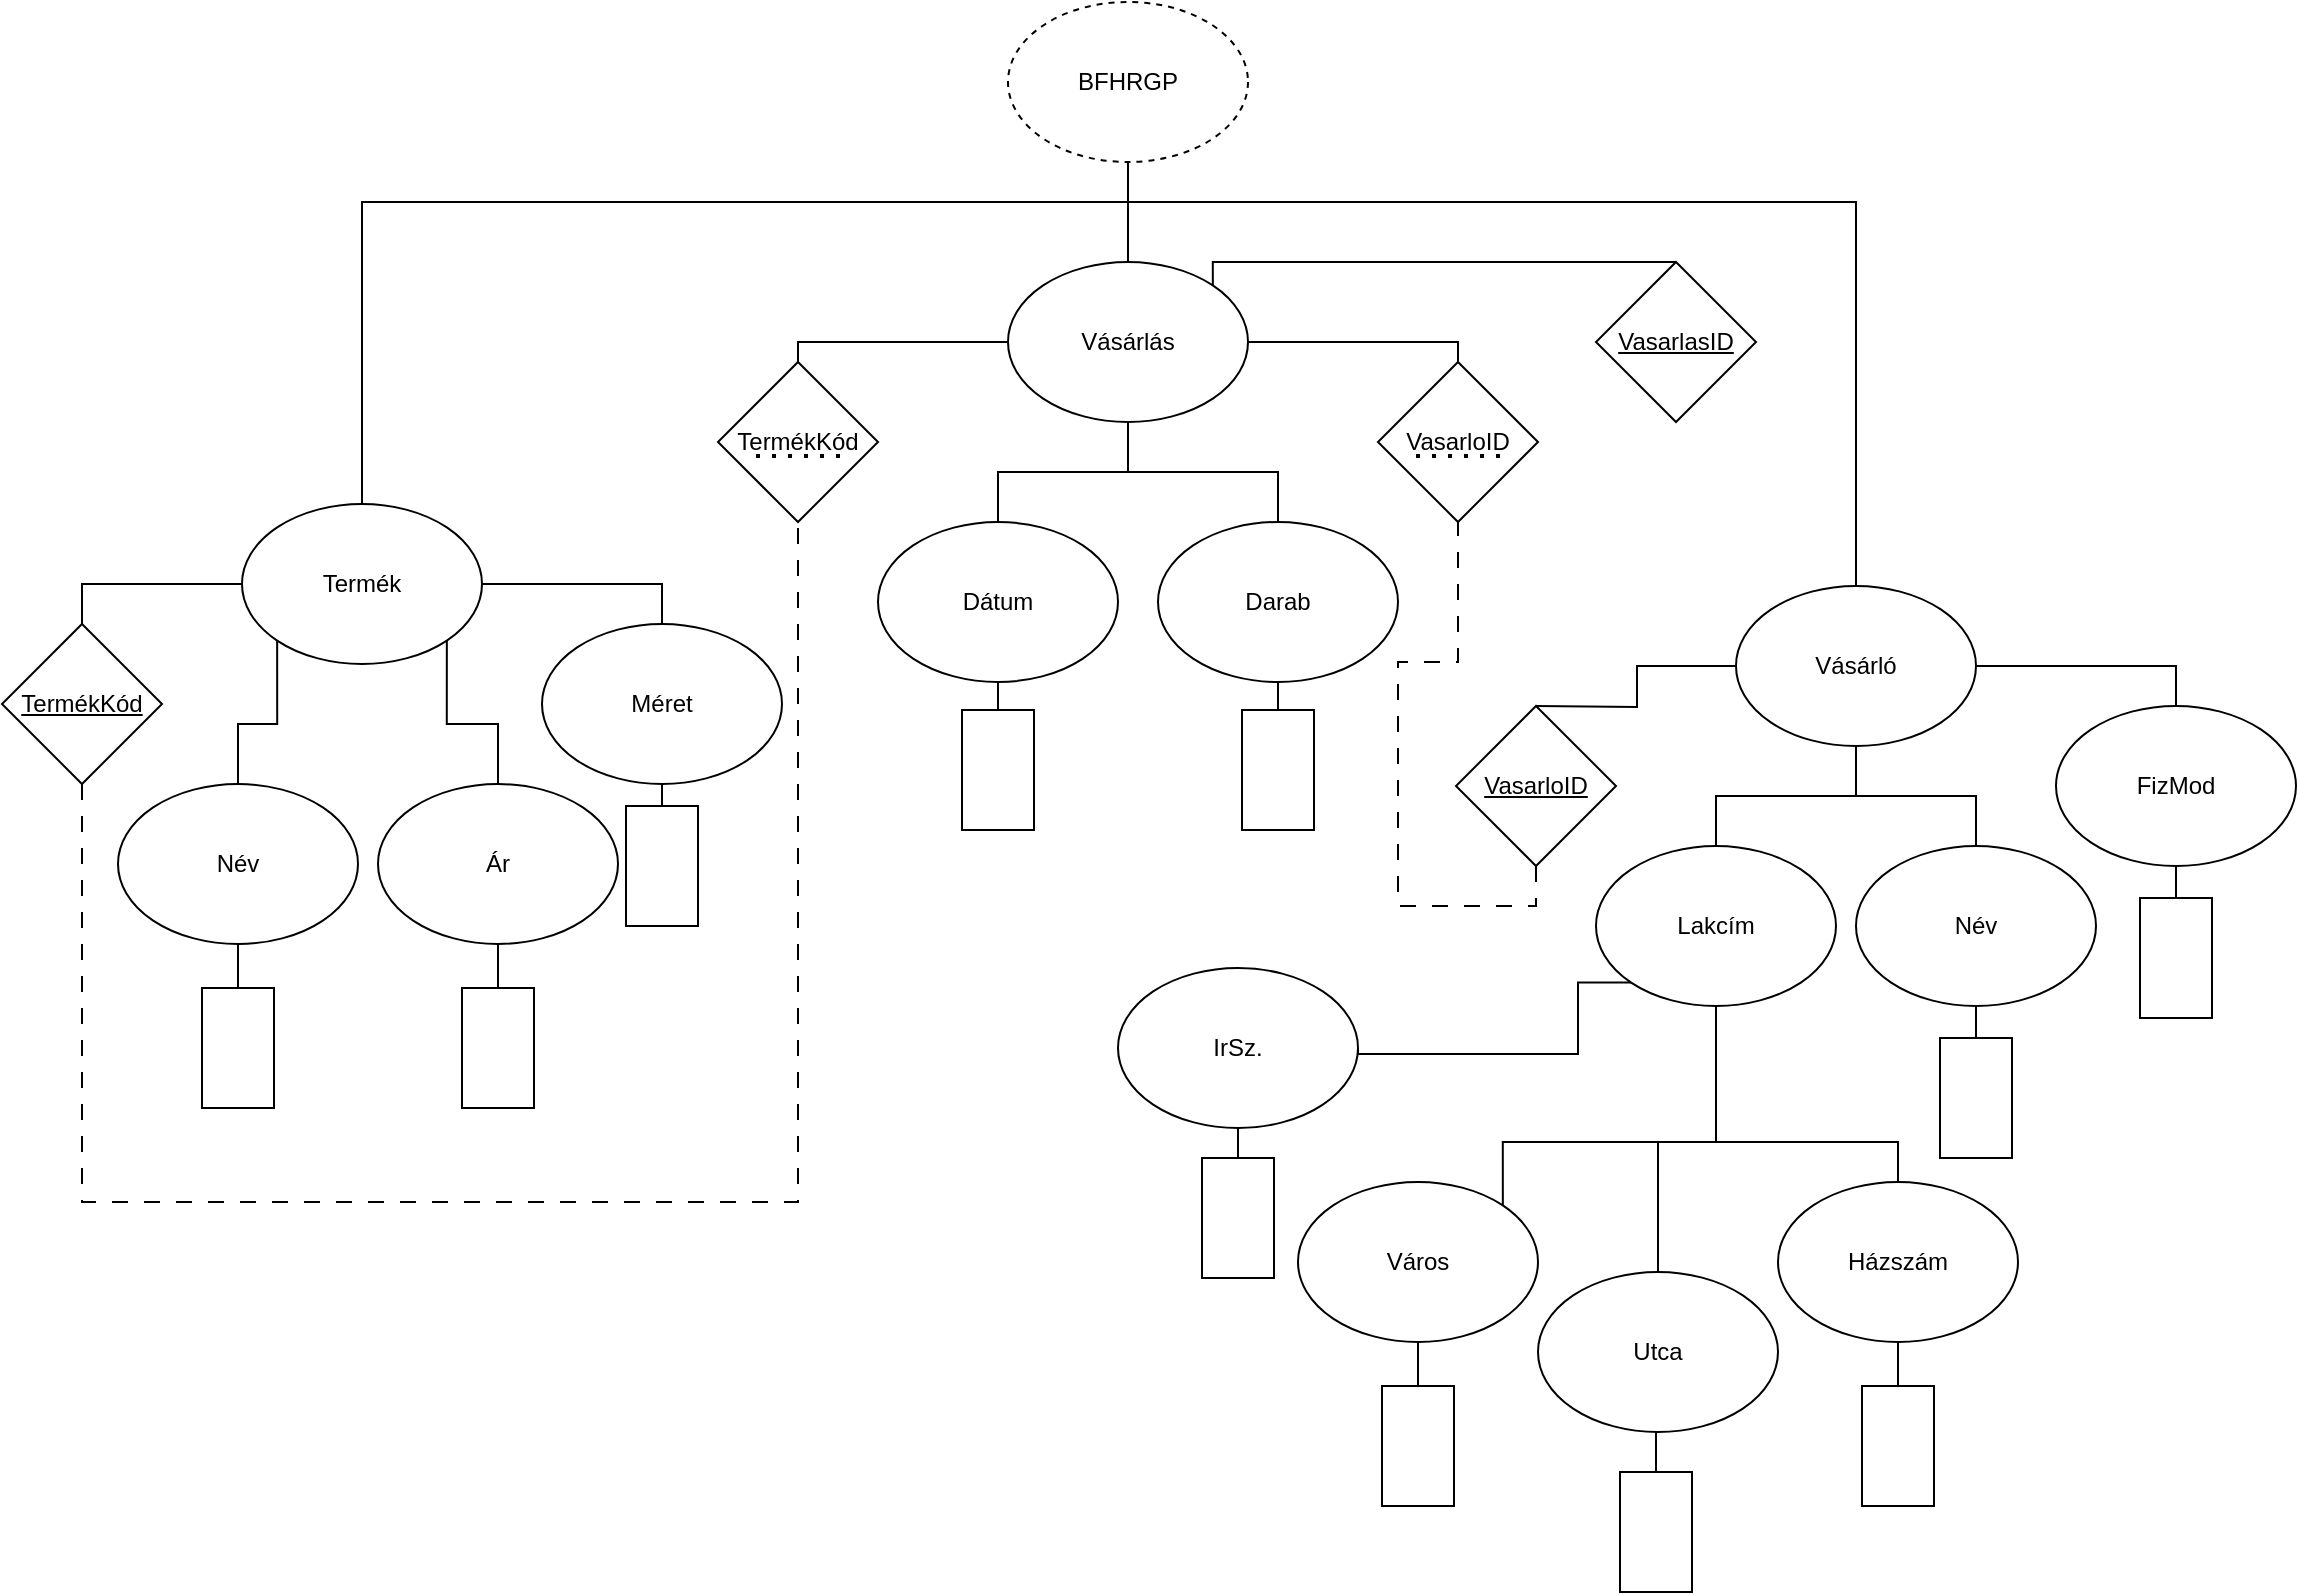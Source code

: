 <mxfile version="25.0.3">
  <diagram name="1 oldal" id="S-hTsTyBhYaaxKdL3ZkJ">
    <mxGraphModel dx="1434" dy="780" grid="1" gridSize="10" guides="1" tooltips="1" connect="1" arrows="1" fold="1" page="1" pageScale="1" pageWidth="1169" pageHeight="827" math="0" shadow="0">
      <root>
        <mxCell id="0" />
        <mxCell id="1" parent="0" />
        <mxCell id="d2PmDVxQlNVbCJnxoW9F-13" style="edgeStyle=orthogonalEdgeStyle;rounded=0;orthogonalLoop=1;jettySize=auto;html=1;exitX=0.5;exitY=1;exitDx=0;exitDy=0;entryX=0.5;entryY=0;entryDx=0;entryDy=0;endArrow=none;endFill=0;" parent="1" source="d2PmDVxQlNVbCJnxoW9F-1" target="d2PmDVxQlNVbCJnxoW9F-2" edge="1">
          <mxGeometry relative="1" as="geometry">
            <Array as="points">
              <mxPoint x="585" y="130" />
              <mxPoint x="202" y="130" />
            </Array>
          </mxGeometry>
        </mxCell>
        <mxCell id="d2PmDVxQlNVbCJnxoW9F-14" style="edgeStyle=orthogonalEdgeStyle;rounded=0;orthogonalLoop=1;jettySize=auto;html=1;exitX=0.5;exitY=1;exitDx=0;exitDy=0;entryX=0.5;entryY=0;entryDx=0;entryDy=0;endArrow=none;endFill=0;" parent="1" source="d2PmDVxQlNVbCJnxoW9F-1" target="d2PmDVxQlNVbCJnxoW9F-4" edge="1">
          <mxGeometry relative="1" as="geometry" />
        </mxCell>
        <mxCell id="d2PmDVxQlNVbCJnxoW9F-15" style="edgeStyle=orthogonalEdgeStyle;rounded=0;orthogonalLoop=1;jettySize=auto;html=1;exitX=0.5;exitY=1;exitDx=0;exitDy=0;entryX=0.5;entryY=0;entryDx=0;entryDy=0;endArrow=none;endFill=0;" parent="1" source="d2PmDVxQlNVbCJnxoW9F-1" target="d2PmDVxQlNVbCJnxoW9F-3" edge="1">
          <mxGeometry relative="1" as="geometry">
            <Array as="points">
              <mxPoint x="585" y="130" />
              <mxPoint x="949" y="130" />
            </Array>
          </mxGeometry>
        </mxCell>
        <mxCell id="d2PmDVxQlNVbCJnxoW9F-1" value="BFHRGP" style="ellipse;whiteSpace=wrap;html=1;dashed=1;" parent="1" vertex="1">
          <mxGeometry x="525" y="30" width="120" height="80" as="geometry" />
        </mxCell>
        <mxCell id="d2PmDVxQlNVbCJnxoW9F-9" style="edgeStyle=orthogonalEdgeStyle;rounded=0;orthogonalLoop=1;jettySize=auto;html=1;exitX=0;exitY=0.5;exitDx=0;exitDy=0;entryX=0.5;entryY=0;entryDx=0;entryDy=0;endArrow=none;endFill=0;" parent="1" source="d2PmDVxQlNVbCJnxoW9F-2" edge="1">
          <mxGeometry relative="1" as="geometry">
            <mxPoint x="62" y="341" as="targetPoint" />
            <Array as="points">
              <mxPoint x="62" y="321" />
            </Array>
          </mxGeometry>
        </mxCell>
        <mxCell id="d2PmDVxQlNVbCJnxoW9F-10" style="edgeStyle=orthogonalEdgeStyle;rounded=0;orthogonalLoop=1;jettySize=auto;html=1;exitX=0;exitY=1;exitDx=0;exitDy=0;entryX=0.5;entryY=0;entryDx=0;entryDy=0;endArrow=none;endFill=0;" parent="1" source="d2PmDVxQlNVbCJnxoW9F-2" target="d2PmDVxQlNVbCJnxoW9F-6" edge="1">
          <mxGeometry relative="1" as="geometry" />
        </mxCell>
        <mxCell id="d2PmDVxQlNVbCJnxoW9F-11" style="edgeStyle=orthogonalEdgeStyle;rounded=0;orthogonalLoop=1;jettySize=auto;html=1;exitX=1;exitY=1;exitDx=0;exitDy=0;entryX=0.5;entryY=0;entryDx=0;entryDy=0;endArrow=none;endFill=0;" parent="1" source="d2PmDVxQlNVbCJnxoW9F-2" target="d2PmDVxQlNVbCJnxoW9F-7" edge="1">
          <mxGeometry relative="1" as="geometry" />
        </mxCell>
        <mxCell id="d2PmDVxQlNVbCJnxoW9F-12" style="edgeStyle=orthogonalEdgeStyle;rounded=0;orthogonalLoop=1;jettySize=auto;html=1;exitX=1;exitY=0.5;exitDx=0;exitDy=0;entryX=0.5;entryY=0;entryDx=0;entryDy=0;endArrow=none;endFill=0;" parent="1" source="d2PmDVxQlNVbCJnxoW9F-2" target="d2PmDVxQlNVbCJnxoW9F-8" edge="1">
          <mxGeometry relative="1" as="geometry" />
        </mxCell>
        <mxCell id="d2PmDVxQlNVbCJnxoW9F-2" value="Termék" style="ellipse;whiteSpace=wrap;html=1;" parent="1" vertex="1">
          <mxGeometry x="142" y="281" width="120" height="80" as="geometry" />
        </mxCell>
        <mxCell id="d2PmDVxQlNVbCJnxoW9F-44" style="edgeStyle=orthogonalEdgeStyle;rounded=0;orthogonalLoop=1;jettySize=auto;html=1;exitX=0;exitY=0.5;exitDx=0;exitDy=0;entryX=0.5;entryY=0;entryDx=0;entryDy=0;endArrow=none;endFill=0;" parent="1" source="d2PmDVxQlNVbCJnxoW9F-3" edge="1">
          <mxGeometry relative="1" as="geometry">
            <mxPoint x="789" y="382" as="targetPoint" />
          </mxGeometry>
        </mxCell>
        <mxCell id="d2PmDVxQlNVbCJnxoW9F-45" style="edgeStyle=orthogonalEdgeStyle;rounded=0;orthogonalLoop=1;jettySize=auto;html=1;exitX=0.5;exitY=1;exitDx=0;exitDy=0;endArrow=none;endFill=0;" parent="1" source="d2PmDVxQlNVbCJnxoW9F-3" target="d2PmDVxQlNVbCJnxoW9F-22" edge="1">
          <mxGeometry relative="1" as="geometry" />
        </mxCell>
        <mxCell id="d2PmDVxQlNVbCJnxoW9F-46" style="edgeStyle=orthogonalEdgeStyle;rounded=0;orthogonalLoop=1;jettySize=auto;html=1;exitX=0.5;exitY=1;exitDx=0;exitDy=0;entryX=0.5;entryY=0;entryDx=0;entryDy=0;endArrow=none;endFill=0;" parent="1" source="d2PmDVxQlNVbCJnxoW9F-3" target="d2PmDVxQlNVbCJnxoW9F-23" edge="1">
          <mxGeometry relative="1" as="geometry" />
        </mxCell>
        <mxCell id="d2PmDVxQlNVbCJnxoW9F-47" style="edgeStyle=orthogonalEdgeStyle;rounded=0;orthogonalLoop=1;jettySize=auto;html=1;exitX=1;exitY=0.5;exitDx=0;exitDy=0;entryX=0.5;entryY=0;entryDx=0;entryDy=0;endArrow=none;endFill=0;" parent="1" source="d2PmDVxQlNVbCJnxoW9F-3" target="d2PmDVxQlNVbCJnxoW9F-24" edge="1">
          <mxGeometry relative="1" as="geometry">
            <Array as="points">
              <mxPoint x="1109" y="362" />
            </Array>
          </mxGeometry>
        </mxCell>
        <mxCell id="d2PmDVxQlNVbCJnxoW9F-3" value="Vásárló" style="ellipse;whiteSpace=wrap;html=1;" parent="1" vertex="1">
          <mxGeometry x="889" y="322" width="120" height="80" as="geometry" />
        </mxCell>
        <mxCell id="d2PmDVxQlNVbCJnxoW9F-20" style="edgeStyle=orthogonalEdgeStyle;rounded=0;orthogonalLoop=1;jettySize=auto;html=1;exitX=0.5;exitY=1;exitDx=0;exitDy=0;entryX=0.5;entryY=0;entryDx=0;entryDy=0;endArrow=none;endFill=0;" parent="1" source="d2PmDVxQlNVbCJnxoW9F-4" target="d2PmDVxQlNVbCJnxoW9F-17" edge="1">
          <mxGeometry relative="1" as="geometry" />
        </mxCell>
        <mxCell id="d2PmDVxQlNVbCJnxoW9F-36" style="edgeStyle=orthogonalEdgeStyle;rounded=0;orthogonalLoop=1;jettySize=auto;html=1;exitX=0;exitY=0.5;exitDx=0;exitDy=0;entryX=0.5;entryY=0;entryDx=0;entryDy=0;endArrow=none;endFill=0;" parent="1" source="d2PmDVxQlNVbCJnxoW9F-4" edge="1">
          <mxGeometry relative="1" as="geometry">
            <Array as="points">
              <mxPoint x="420" y="200" />
            </Array>
            <mxPoint x="420" y="210" as="targetPoint" />
          </mxGeometry>
        </mxCell>
        <mxCell id="d2PmDVxQlNVbCJnxoW9F-37" style="edgeStyle=orthogonalEdgeStyle;rounded=0;orthogonalLoop=1;jettySize=auto;html=1;exitX=1;exitY=0.5;exitDx=0;exitDy=0;entryX=0.5;entryY=0;entryDx=0;entryDy=0;endArrow=none;endFill=0;" parent="1" source="d2PmDVxQlNVbCJnxoW9F-4" edge="1">
          <mxGeometry relative="1" as="geometry">
            <Array as="points">
              <mxPoint x="750" y="200" />
            </Array>
            <mxPoint x="750" y="210" as="targetPoint" />
          </mxGeometry>
        </mxCell>
        <mxCell id="zUjPNj2LLkEhoh2cF5m9-5" style="edgeStyle=orthogonalEdgeStyle;rounded=0;orthogonalLoop=1;jettySize=auto;html=1;exitX=1;exitY=0;exitDx=0;exitDy=0;entryX=0.5;entryY=0;entryDx=0;entryDy=0;endArrow=none;endFill=0;" edge="1" parent="1" source="d2PmDVxQlNVbCJnxoW9F-4" target="zUjPNj2LLkEhoh2cF5m9-4">
          <mxGeometry relative="1" as="geometry">
            <Array as="points">
              <mxPoint x="627" y="160" />
            </Array>
          </mxGeometry>
        </mxCell>
        <mxCell id="d2PmDVxQlNVbCJnxoW9F-4" value="Vásárlás" style="ellipse;whiteSpace=wrap;html=1;" parent="1" vertex="1">
          <mxGeometry x="525" y="160" width="120" height="80" as="geometry" />
        </mxCell>
        <mxCell id="d2PmDVxQlNVbCJnxoW9F-38" style="edgeStyle=orthogonalEdgeStyle;rounded=0;orthogonalLoop=1;jettySize=auto;html=1;exitX=0.5;exitY=1;exitDx=0;exitDy=0;entryX=0.5;entryY=1;entryDx=0;entryDy=0;dashed=1;dashPattern=8 8;endArrow=none;endFill=0;" parent="1" target="zUjPNj2LLkEhoh2cF5m9-2" edge="1">
          <mxGeometry relative="1" as="geometry">
            <Array as="points">
              <mxPoint x="62" y="630" />
              <mxPoint x="420" y="630" />
            </Array>
            <mxPoint x="62" y="421" as="sourcePoint" />
            <mxPoint x="420" y="290" as="targetPoint" />
          </mxGeometry>
        </mxCell>
        <mxCell id="d2PmDVxQlNVbCJnxoW9F-29" style="edgeStyle=orthogonalEdgeStyle;rounded=0;orthogonalLoop=1;jettySize=auto;html=1;exitX=0.5;exitY=1;exitDx=0;exitDy=0;entryX=1;entryY=0.5;entryDx=0;entryDy=0;endArrow=none;endFill=0;" parent="1" source="d2PmDVxQlNVbCJnxoW9F-6" target="d2PmDVxQlNVbCJnxoW9F-28" edge="1">
          <mxGeometry relative="1" as="geometry" />
        </mxCell>
        <mxCell id="d2PmDVxQlNVbCJnxoW9F-6" value="Név" style="ellipse;whiteSpace=wrap;html=1;fontStyle=0" parent="1" vertex="1">
          <mxGeometry x="80" y="421" width="120" height="80" as="geometry" />
        </mxCell>
        <mxCell id="d2PmDVxQlNVbCJnxoW9F-31" style="edgeStyle=orthogonalEdgeStyle;rounded=0;orthogonalLoop=1;jettySize=auto;html=1;exitX=0.5;exitY=1;exitDx=0;exitDy=0;endArrow=none;endFill=0;entryX=1;entryY=0.5;entryDx=0;entryDy=0;" parent="1" source="d2PmDVxQlNVbCJnxoW9F-7" target="d2PmDVxQlNVbCJnxoW9F-30" edge="1">
          <mxGeometry relative="1" as="geometry">
            <mxPoint x="279.966" y="521" as="targetPoint" />
            <Array as="points">
              <mxPoint x="270" y="511" />
              <mxPoint x="270" y="511" />
            </Array>
          </mxGeometry>
        </mxCell>
        <mxCell id="d2PmDVxQlNVbCJnxoW9F-7" value="Ár" style="ellipse;whiteSpace=wrap;html=1;fontStyle=0" parent="1" vertex="1">
          <mxGeometry x="210" y="421" width="120" height="80" as="geometry" />
        </mxCell>
        <mxCell id="d2PmDVxQlNVbCJnxoW9F-33" style="edgeStyle=orthogonalEdgeStyle;rounded=0;orthogonalLoop=1;jettySize=auto;html=1;exitX=0.5;exitY=1;exitDx=0;exitDy=0;entryX=1;entryY=0.5;entryDx=0;entryDy=0;endArrow=none;endFill=0;" parent="1" source="d2PmDVxQlNVbCJnxoW9F-8" target="d2PmDVxQlNVbCJnxoW9F-32" edge="1">
          <mxGeometry relative="1" as="geometry" />
        </mxCell>
        <mxCell id="d2PmDVxQlNVbCJnxoW9F-8" value="Méret" style="ellipse;whiteSpace=wrap;html=1;fontStyle=0" parent="1" vertex="1">
          <mxGeometry x="292" y="341" width="120" height="80" as="geometry" />
        </mxCell>
        <mxCell id="d2PmDVxQlNVbCJnxoW9F-18" style="edgeStyle=orthogonalEdgeStyle;rounded=0;orthogonalLoop=1;jettySize=auto;html=1;exitX=0.5;exitY=0;exitDx=0;exitDy=0;entryX=0.5;entryY=1;entryDx=0;entryDy=0;endArrow=none;endFill=0;" parent="1" source="d2PmDVxQlNVbCJnxoW9F-16" target="d2PmDVxQlNVbCJnxoW9F-4" edge="1">
          <mxGeometry relative="1" as="geometry" />
        </mxCell>
        <mxCell id="d2PmDVxQlNVbCJnxoW9F-40" style="edgeStyle=orthogonalEdgeStyle;rounded=0;orthogonalLoop=1;jettySize=auto;html=1;exitX=0.5;exitY=1;exitDx=0;exitDy=0;entryX=1;entryY=0.5;entryDx=0;entryDy=0;endArrow=none;endFill=0;" parent="1" source="d2PmDVxQlNVbCJnxoW9F-16" target="d2PmDVxQlNVbCJnxoW9F-39" edge="1">
          <mxGeometry relative="1" as="geometry" />
        </mxCell>
        <mxCell id="d2PmDVxQlNVbCJnxoW9F-16" value="Dátum" style="ellipse;whiteSpace=wrap;html=1;fontStyle=0" parent="1" vertex="1">
          <mxGeometry x="460" y="290" width="120" height="80" as="geometry" />
        </mxCell>
        <mxCell id="d2PmDVxQlNVbCJnxoW9F-17" value="Darab" style="ellipse;whiteSpace=wrap;html=1;fontStyle=0" parent="1" vertex="1">
          <mxGeometry x="600" y="290" width="120" height="80" as="geometry" />
        </mxCell>
        <mxCell id="d2PmDVxQlNVbCJnxoW9F-43" style="edgeStyle=orthogonalEdgeStyle;rounded=0;orthogonalLoop=1;jettySize=auto;html=1;exitX=0.5;exitY=1;exitDx=0;exitDy=0;entryX=0.5;entryY=1;entryDx=0;entryDy=0;dashed=1;dashPattern=8 8;endArrow=none;endFill=0;" parent="1" edge="1">
          <mxGeometry relative="1" as="geometry">
            <Array as="points">
              <mxPoint x="789" y="482" />
              <mxPoint x="720" y="482" />
              <mxPoint x="720" y="360" />
              <mxPoint x="750" y="360" />
            </Array>
            <mxPoint x="789" y="462" as="sourcePoint" />
            <mxPoint x="750" y="290" as="targetPoint" />
          </mxGeometry>
        </mxCell>
        <mxCell id="d2PmDVxQlNVbCJnxoW9F-60" style="edgeStyle=orthogonalEdgeStyle;rounded=0;orthogonalLoop=1;jettySize=auto;html=1;exitX=0;exitY=1;exitDx=0;exitDy=0;entryX=1;entryY=0.5;entryDx=0;entryDy=0;endArrow=none;endFill=0;" parent="1" source="d2PmDVxQlNVbCJnxoW9F-22" target="d2PmDVxQlNVbCJnxoW9F-53" edge="1">
          <mxGeometry relative="1" as="geometry">
            <Array as="points">
              <mxPoint x="810" y="520" />
              <mxPoint x="810" y="556" />
            </Array>
          </mxGeometry>
        </mxCell>
        <mxCell id="d2PmDVxQlNVbCJnxoW9F-61" style="edgeStyle=orthogonalEdgeStyle;rounded=0;orthogonalLoop=1;jettySize=auto;html=1;exitX=0.5;exitY=1;exitDx=0;exitDy=0;entryX=1;entryY=0;entryDx=0;entryDy=0;endArrow=none;endFill=0;" parent="1" source="d2PmDVxQlNVbCJnxoW9F-22" target="d2PmDVxQlNVbCJnxoW9F-54" edge="1">
          <mxGeometry relative="1" as="geometry">
            <Array as="points">
              <mxPoint x="879" y="600" />
              <mxPoint x="772" y="600" />
            </Array>
          </mxGeometry>
        </mxCell>
        <mxCell id="d2PmDVxQlNVbCJnxoW9F-62" style="edgeStyle=orthogonalEdgeStyle;rounded=0;orthogonalLoop=1;jettySize=auto;html=1;exitX=0.5;exitY=1;exitDx=0;exitDy=0;entryX=0.5;entryY=0;entryDx=0;entryDy=0;endArrow=none;endFill=0;" parent="1" source="d2PmDVxQlNVbCJnxoW9F-22" target="d2PmDVxQlNVbCJnxoW9F-56" edge="1">
          <mxGeometry relative="1" as="geometry">
            <Array as="points">
              <mxPoint x="879" y="600" />
              <mxPoint x="850" y="600" />
            </Array>
          </mxGeometry>
        </mxCell>
        <mxCell id="d2PmDVxQlNVbCJnxoW9F-63" style="edgeStyle=orthogonalEdgeStyle;rounded=0;orthogonalLoop=1;jettySize=auto;html=1;exitX=0.5;exitY=1;exitDx=0;exitDy=0;entryX=0.5;entryY=0;entryDx=0;entryDy=0;endArrow=none;endFill=0;" parent="1" source="d2PmDVxQlNVbCJnxoW9F-22" target="d2PmDVxQlNVbCJnxoW9F-55" edge="1">
          <mxGeometry relative="1" as="geometry">
            <Array as="points">
              <mxPoint x="879" y="600" />
              <mxPoint x="970" y="600" />
            </Array>
          </mxGeometry>
        </mxCell>
        <mxCell id="d2PmDVxQlNVbCJnxoW9F-22" value="Lakcím" style="ellipse;whiteSpace=wrap;html=1;fontStyle=0" parent="1" vertex="1">
          <mxGeometry x="819" y="452" width="120" height="80" as="geometry" />
        </mxCell>
        <mxCell id="d2PmDVxQlNVbCJnxoW9F-59" style="edgeStyle=orthogonalEdgeStyle;rounded=0;orthogonalLoop=1;jettySize=auto;html=1;exitX=0.5;exitY=1;exitDx=0;exitDy=0;entryX=1;entryY=0.5;entryDx=0;entryDy=0;endArrow=none;endFill=0;" parent="1" source="d2PmDVxQlNVbCJnxoW9F-23" target="d2PmDVxQlNVbCJnxoW9F-57" edge="1">
          <mxGeometry relative="1" as="geometry" />
        </mxCell>
        <mxCell id="d2PmDVxQlNVbCJnxoW9F-23" value="Név" style="ellipse;whiteSpace=wrap;html=1;fontStyle=0" parent="1" vertex="1">
          <mxGeometry x="949" y="452" width="120" height="80" as="geometry" />
        </mxCell>
        <mxCell id="d2PmDVxQlNVbCJnxoW9F-52" style="edgeStyle=orthogonalEdgeStyle;rounded=0;orthogonalLoop=1;jettySize=auto;html=1;exitX=0.5;exitY=1;exitDx=0;exitDy=0;entryX=1;entryY=0.5;entryDx=0;entryDy=0;endArrow=none;endFill=0;" parent="1" source="d2PmDVxQlNVbCJnxoW9F-24" target="d2PmDVxQlNVbCJnxoW9F-51" edge="1">
          <mxGeometry relative="1" as="geometry" />
        </mxCell>
        <mxCell id="d2PmDVxQlNVbCJnxoW9F-24" value="FizMod" style="ellipse;whiteSpace=wrap;html=1;fontStyle=0" parent="1" vertex="1">
          <mxGeometry x="1049" y="382" width="120" height="80" as="geometry" />
        </mxCell>
        <mxCell id="d2PmDVxQlNVbCJnxoW9F-28" value="" style="rounded=0;whiteSpace=wrap;html=1;rotation=-90;" parent="1" vertex="1">
          <mxGeometry x="110" y="535" width="60" height="36" as="geometry" />
        </mxCell>
        <mxCell id="d2PmDVxQlNVbCJnxoW9F-30" value="" style="rounded=0;whiteSpace=wrap;html=1;rotation=-90;" parent="1" vertex="1">
          <mxGeometry x="240" y="535" width="60" height="36" as="geometry" />
        </mxCell>
        <mxCell id="d2PmDVxQlNVbCJnxoW9F-32" value="" style="rounded=0;whiteSpace=wrap;html=1;rotation=-90;" parent="1" vertex="1">
          <mxGeometry x="322" y="444" width="60" height="36" as="geometry" />
        </mxCell>
        <mxCell id="d2PmDVxQlNVbCJnxoW9F-39" value="" style="rounded=0;whiteSpace=wrap;html=1;rotation=-90;" parent="1" vertex="1">
          <mxGeometry x="490" y="396" width="60" height="36" as="geometry" />
        </mxCell>
        <mxCell id="d2PmDVxQlNVbCJnxoW9F-41" style="edgeStyle=orthogonalEdgeStyle;rounded=0;orthogonalLoop=1;jettySize=auto;html=1;exitX=0.5;exitY=1;exitDx=0;exitDy=0;entryX=1;entryY=0.5;entryDx=0;entryDy=0;endArrow=none;endFill=0;" parent="1" target="d2PmDVxQlNVbCJnxoW9F-42" edge="1">
          <mxGeometry relative="1" as="geometry">
            <mxPoint x="660" y="370" as="sourcePoint" />
          </mxGeometry>
        </mxCell>
        <mxCell id="d2PmDVxQlNVbCJnxoW9F-42" value="" style="rounded=0;whiteSpace=wrap;html=1;rotation=-90;" parent="1" vertex="1">
          <mxGeometry x="630" y="396" width="60" height="36" as="geometry" />
        </mxCell>
        <mxCell id="d2PmDVxQlNVbCJnxoW9F-51" value="" style="rounded=0;whiteSpace=wrap;html=1;rotation=-90;" parent="1" vertex="1">
          <mxGeometry x="1079" y="490" width="60" height="36" as="geometry" />
        </mxCell>
        <mxCell id="d2PmDVxQlNVbCJnxoW9F-68" style="edgeStyle=orthogonalEdgeStyle;rounded=0;orthogonalLoop=1;jettySize=auto;html=1;exitX=0.5;exitY=1;exitDx=0;exitDy=0;entryX=1;entryY=0.5;entryDx=0;entryDy=0;endArrow=none;endFill=0;" parent="1" source="d2PmDVxQlNVbCJnxoW9F-53" target="d2PmDVxQlNVbCJnxoW9F-64" edge="1">
          <mxGeometry relative="1" as="geometry" />
        </mxCell>
        <mxCell id="d2PmDVxQlNVbCJnxoW9F-53" value="IrSz." style="ellipse;whiteSpace=wrap;html=1;fontStyle=0" parent="1" vertex="1">
          <mxGeometry x="580" y="513" width="120" height="80" as="geometry" />
        </mxCell>
        <mxCell id="d2PmDVxQlNVbCJnxoW9F-69" style="edgeStyle=orthogonalEdgeStyle;rounded=0;orthogonalLoop=1;jettySize=auto;html=1;exitX=0.5;exitY=1;exitDx=0;exitDy=0;entryX=1;entryY=0.5;entryDx=0;entryDy=0;endArrow=none;endFill=0;" parent="1" source="d2PmDVxQlNVbCJnxoW9F-54" target="d2PmDVxQlNVbCJnxoW9F-65" edge="1">
          <mxGeometry relative="1" as="geometry" />
        </mxCell>
        <mxCell id="d2PmDVxQlNVbCJnxoW9F-54" value="Város" style="ellipse;whiteSpace=wrap;html=1;fontStyle=0" parent="1" vertex="1">
          <mxGeometry x="670" y="620" width="120" height="80" as="geometry" />
        </mxCell>
        <mxCell id="d2PmDVxQlNVbCJnxoW9F-71" style="edgeStyle=orthogonalEdgeStyle;rounded=0;orthogonalLoop=1;jettySize=auto;html=1;exitX=0.5;exitY=1;exitDx=0;exitDy=0;entryX=1;entryY=0.5;entryDx=0;entryDy=0;endArrow=none;endFill=0;" parent="1" source="d2PmDVxQlNVbCJnxoW9F-55" target="d2PmDVxQlNVbCJnxoW9F-67" edge="1">
          <mxGeometry relative="1" as="geometry" />
        </mxCell>
        <mxCell id="d2PmDVxQlNVbCJnxoW9F-55" value="Házszám" style="ellipse;whiteSpace=wrap;html=1;fontStyle=0" parent="1" vertex="1">
          <mxGeometry x="910" y="620" width="120" height="80" as="geometry" />
        </mxCell>
        <mxCell id="d2PmDVxQlNVbCJnxoW9F-70" style="edgeStyle=orthogonalEdgeStyle;rounded=0;orthogonalLoop=1;jettySize=auto;html=1;exitX=0.5;exitY=1;exitDx=0;exitDy=0;entryX=1;entryY=0.5;entryDx=0;entryDy=0;endArrow=none;endFill=0;" parent="1" source="d2PmDVxQlNVbCJnxoW9F-56" target="d2PmDVxQlNVbCJnxoW9F-66" edge="1">
          <mxGeometry relative="1" as="geometry" />
        </mxCell>
        <mxCell id="d2PmDVxQlNVbCJnxoW9F-56" value="Utca" style="ellipse;whiteSpace=wrap;html=1;fontStyle=0" parent="1" vertex="1">
          <mxGeometry x="790" y="665" width="120" height="80" as="geometry" />
        </mxCell>
        <mxCell id="d2PmDVxQlNVbCJnxoW9F-57" value="" style="rounded=0;whiteSpace=wrap;html=1;rotation=-90;" parent="1" vertex="1">
          <mxGeometry x="979" y="560" width="60" height="36" as="geometry" />
        </mxCell>
        <mxCell id="d2PmDVxQlNVbCJnxoW9F-64" value="" style="rounded=0;whiteSpace=wrap;html=1;rotation=-90;" parent="1" vertex="1">
          <mxGeometry x="610" y="620" width="60" height="36" as="geometry" />
        </mxCell>
        <mxCell id="d2PmDVxQlNVbCJnxoW9F-65" value="" style="rounded=0;whiteSpace=wrap;html=1;rotation=-90;" parent="1" vertex="1">
          <mxGeometry x="700" y="734" width="60" height="36" as="geometry" />
        </mxCell>
        <mxCell id="d2PmDVxQlNVbCJnxoW9F-66" value="" style="rounded=0;whiteSpace=wrap;html=1;rotation=-90;" parent="1" vertex="1">
          <mxGeometry x="819" y="777" width="60" height="36" as="geometry" />
        </mxCell>
        <mxCell id="d2PmDVxQlNVbCJnxoW9F-67" value="" style="rounded=0;whiteSpace=wrap;html=1;rotation=-90;" parent="1" vertex="1">
          <mxGeometry x="940" y="734" width="60" height="36" as="geometry" />
        </mxCell>
        <mxCell id="zUjPNj2LLkEhoh2cF5m9-1" value="TermékKód" style="rhombus;whiteSpace=wrap;html=1;fontStyle=4" vertex="1" parent="1">
          <mxGeometry x="22" y="341" width="80" height="80" as="geometry" />
        </mxCell>
        <mxCell id="zUjPNj2LLkEhoh2cF5m9-2" value="TermékKód" style="rhombus;whiteSpace=wrap;html=1;fontStyle=0;horizontal=1;" vertex="1" parent="1">
          <mxGeometry x="380" y="210" width="80" height="80" as="geometry" />
        </mxCell>
        <mxCell id="zUjPNj2LLkEhoh2cF5m9-3" value="VasarloID" style="rhombus;whiteSpace=wrap;html=1;" vertex="1" parent="1">
          <mxGeometry x="710" y="210" width="80" height="80" as="geometry" />
        </mxCell>
        <mxCell id="zUjPNj2LLkEhoh2cF5m9-4" value="VasarlasID" style="rhombus;whiteSpace=wrap;html=1;fontStyle=4" vertex="1" parent="1">
          <mxGeometry x="819" y="160" width="80" height="80" as="geometry" />
        </mxCell>
        <mxCell id="zUjPNj2LLkEhoh2cF5m9-6" value="VasarloID" style="rhombus;whiteSpace=wrap;html=1;fontStyle=4" vertex="1" parent="1">
          <mxGeometry x="749" y="382" width="80" height="80" as="geometry" />
        </mxCell>
        <mxCell id="zUjPNj2LLkEhoh2cF5m9-7" value="" style="endArrow=none;dashed=1;html=1;dashPattern=1 3;strokeWidth=2;rounded=0;jumpSize=4;" edge="1" parent="1">
          <mxGeometry width="50" height="50" relative="1" as="geometry">
            <mxPoint x="441" y="257" as="sourcePoint" />
            <mxPoint x="399" y="257" as="targetPoint" />
            <Array as="points">
              <mxPoint x="429" y="257" />
            </Array>
          </mxGeometry>
        </mxCell>
        <mxCell id="zUjPNj2LLkEhoh2cF5m9-8" value="" style="endArrow=none;dashed=1;html=1;dashPattern=1 3;strokeWidth=2;rounded=0;jumpSize=4;" edge="1" parent="1">
          <mxGeometry width="50" height="50" relative="1" as="geometry">
            <mxPoint x="771" y="257" as="sourcePoint" />
            <mxPoint x="729" y="257" as="targetPoint" />
            <Array as="points">
              <mxPoint x="759" y="257" />
            </Array>
          </mxGeometry>
        </mxCell>
      </root>
    </mxGraphModel>
  </diagram>
</mxfile>
